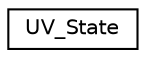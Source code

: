 digraph "Graphical Class Hierarchy"
{
 // LATEX_PDF_SIZE
  edge [fontname="Helvetica",fontsize="10",labelfontname="Helvetica",labelfontsize="10"];
  node [fontname="Helvetica",fontsize="10",shape=record];
  rankdir="LR";
  Node0 [label="UV_State",height=0.2,width=0.4,color="black", fillcolor="white", style="filled",URL="$class_u_v___state.html",tooltip=" "];
}
